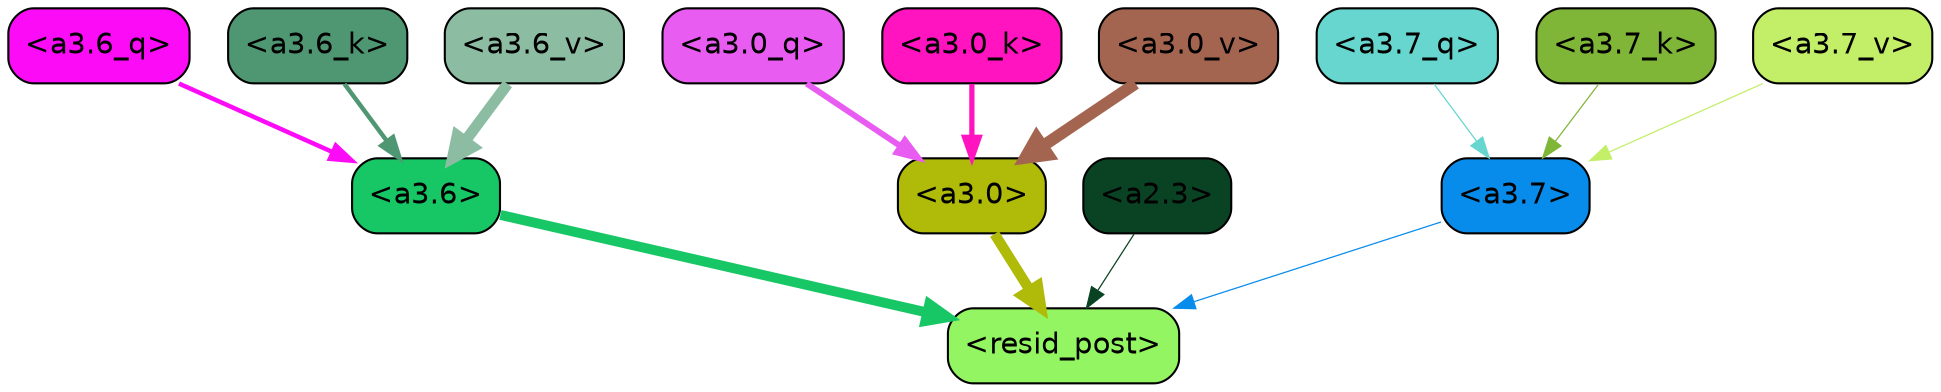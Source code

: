 strict digraph "" {
	graph [bgcolor=transparent,
		layout=dot,
		overlap=false,
		splines=true
	];
	"<a3.7>"	[color=black,
		fillcolor="#088cec",
		fontname=Helvetica,
		shape=box,
		style="filled, rounded"];
	"<resid_post>"	[color=black,
		fillcolor="#94f562",
		fontname=Helvetica,
		shape=box,
		style="filled, rounded"];
	"<a3.7>" -> "<resid_post>"	[color="#088cec",
		penwidth=0.6];
	"<a3.6>"	[color=black,
		fillcolor="#17c664",
		fontname=Helvetica,
		shape=box,
		style="filled, rounded"];
	"<a3.6>" -> "<resid_post>"	[color="#17c664",
		penwidth=4.749041676521301];
	"<a3.0>"	[color=black,
		fillcolor="#afbb08",
		fontname=Helvetica,
		shape=box,
		style="filled, rounded"];
	"<a3.0>" -> "<resid_post>"	[color="#afbb08",
		penwidth=5.004215121269226];
	"<a2.3>"	[color=black,
		fillcolor="#0a4323",
		fontname=Helvetica,
		shape=box,
		style="filled, rounded"];
	"<a2.3>" -> "<resid_post>"	[color="#0a4323",
		penwidth=0.6];
	"<a3.7_q>"	[color=black,
		fillcolor="#67d6cf",
		fontname=Helvetica,
		shape=box,
		style="filled, rounded"];
	"<a3.7_q>" -> "<a3.7>"	[color="#67d6cf",
		penwidth=0.6];
	"<a3.6_q>"	[color=black,
		fillcolor="#fc0bf7",
		fontname=Helvetica,
		shape=box,
		style="filled, rounded"];
	"<a3.6_q>" -> "<a3.6>"	[color="#fc0bf7",
		penwidth=2.160832464694977];
	"<a3.0_q>"	[color=black,
		fillcolor="#e95cf2",
		fontname=Helvetica,
		shape=box,
		style="filled, rounded"];
	"<a3.0_q>" -> "<a3.0>"	[color="#e95cf2",
		penwidth=2.870753765106201];
	"<a3.7_k>"	[color=black,
		fillcolor="#80b638",
		fontname=Helvetica,
		shape=box,
		style="filled, rounded"];
	"<a3.7_k>" -> "<a3.7>"	[color="#80b638",
		penwidth=0.6];
	"<a3.6_k>"	[color=black,
		fillcolor="#4f9773",
		fontname=Helvetica,
		shape=box,
		style="filled, rounded"];
	"<a3.6_k>" -> "<a3.6>"	[color="#4f9773",
		penwidth=2.13908451795578];
	"<a3.0_k>"	[color=black,
		fillcolor="#ff14c0",
		fontname=Helvetica,
		shape=box,
		style="filled, rounded"];
	"<a3.0_k>" -> "<a3.0>"	[color="#ff14c0",
		penwidth=2.520303964614868];
	"<a3.7_v>"	[color=black,
		fillcolor="#c3ef68",
		fontname=Helvetica,
		shape=box,
		style="filled, rounded"];
	"<a3.7_v>" -> "<a3.7>"	[color="#c3ef68",
		penwidth=0.6];
	"<a3.6_v>"	[color=black,
		fillcolor="#8cbda2",
		fontname=Helvetica,
		shape=box,
		style="filled, rounded"];
	"<a3.6_v>" -> "<a3.6>"	[color="#8cbda2",
		penwidth=5.297133803367615];
	"<a3.0_v>"	[color=black,
		fillcolor="#a46550",
		fontname=Helvetica,
		shape=box,
		style="filled, rounded"];
	"<a3.0_v>" -> "<a3.0>"	[color="#a46550",
		penwidth=5.680712580680847];
}
